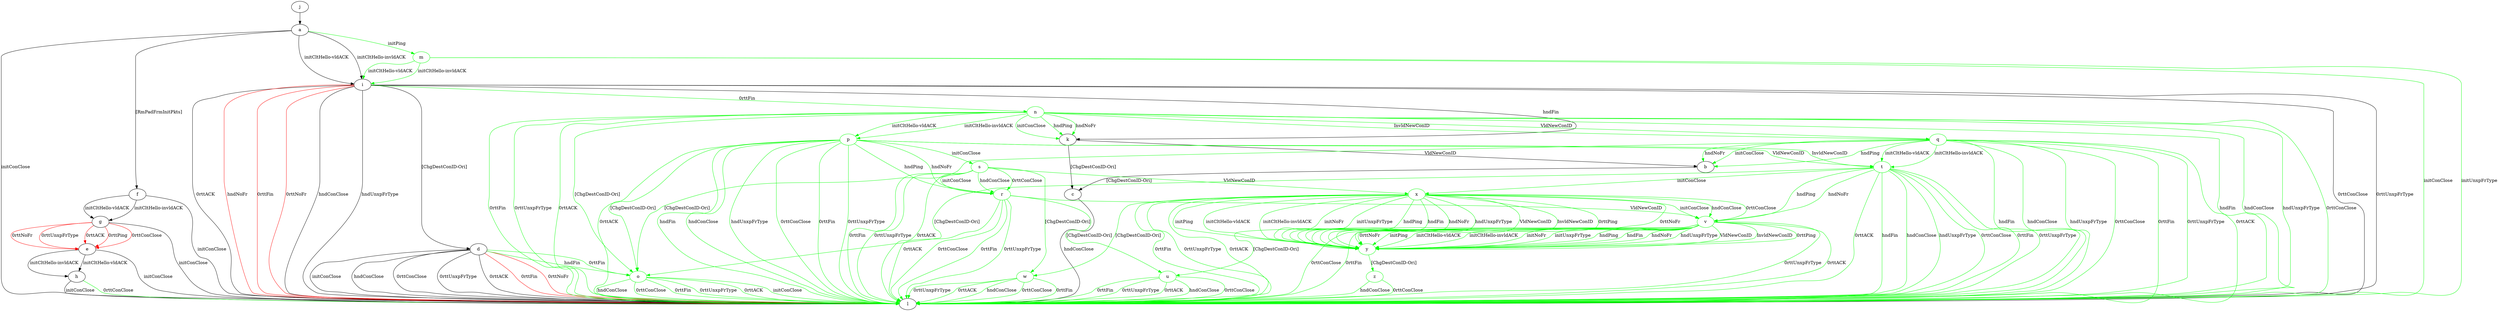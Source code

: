 digraph "" {
	a -> f	[key=0,
		label="[RmPadFrmInitPkts] "];
	a -> i	[key=0,
		label="initCltHello-vldACK "];
	a -> i	[key=1,
		label="initCltHello-invldACK "];
	a -> l	[key=0,
		label="initConClose "];
	m	[color=green];
	a -> m	[key=0,
		color=green,
		label="initPing "];
	b -> c	[key=0,
		label="[ChgDestConID-Ori] "];
	c -> l	[key=0,
		label="hndConClose "];
	d -> l	[key=0,
		label="initConClose "];
	d -> l	[key=1,
		label="hndConClose "];
	d -> l	[key=2,
		label="0rttConClose "];
	d -> l	[key=3,
		label="0rttUnxpFrType "];
	d -> l	[key=4,
		label="0rttACK "];
	d -> l	[key=5,
		color=red,
		label="0rttFin "];
	d -> l	[key=6,
		color=red,
		label="0rttNoFr "];
	o	[color=green];
	d -> o	[key=0,
		color=green,
		label="hndFin "];
	d -> o	[key=1,
		color=green,
		label="0rttFin "];
	e -> h	[key=0,
		label="initCltHello-vldACK "];
	e -> h	[key=1,
		label="initCltHello-invldACK "];
	e -> l	[key=0,
		label="initConClose "];
	f -> g	[key=0,
		label="initCltHello-vldACK "];
	f -> g	[key=1,
		label="initCltHello-invldACK "];
	f -> l	[key=0,
		label="initConClose "];
	g -> e	[key=0,
		color=red,
		label="0rttPing "];
	g -> e	[key=1,
		color=red,
		label="0rttConClose "];
	g -> e	[key=2,
		color=red,
		label="0rttNoFr "];
	g -> e	[key=3,
		color=red,
		label="0rttUnxpFrType "];
	g -> e	[key=4,
		color=red,
		label="0rttACK "];
	g -> l	[key=0,
		label="initConClose "];
	h -> l	[key=0,
		label="initConClose "];
	h -> l	[key=1,
		color=green,
		label="0rttConClose "];
	i -> d	[key=0,
		label="[ChgDestConID-Ori] "];
	i -> k	[key=0,
		label="hndFin "];
	i -> l	[key=0,
		label="hndConClose "];
	i -> l	[key=1,
		label="hndUnxpFrType "];
	i -> l	[key=2,
		label="0rttConClose "];
	i -> l	[key=3,
		label="0rttUnxpFrType "];
	i -> l	[key=4,
		label="0rttACK "];
	i -> l	[key=5,
		color=red,
		label="hndNoFr "];
	i -> l	[key=6,
		color=red,
		label="0rttFin "];
	i -> l	[key=7,
		color=red,
		label="0rttNoFr "];
	n	[color=green];
	i -> n	[key=0,
		color=green,
		label="0rttFin "];
	j -> a	[key=0];
	k -> b	[key=0,
		label="VldNewConID "];
	k -> c	[key=0,
		label="[ChgDestConID-Ori] "];
	m -> i	[key=0,
		color=green,
		label="initCltHello-vldACK "];
	m -> i	[key=1,
		color=green,
		label="initCltHello-invldACK "];
	m -> l	[key=0,
		color=green,
		label="initConClose "];
	m -> l	[key=1,
		color=green,
		label="initUnxpFrType "];
	n -> k	[key=0,
		color=green,
		label="initConClose "];
	n -> k	[key=1,
		color=green,
		label="hndPing "];
	n -> k	[key=2,
		color=green,
		label="hndNoFr "];
	n -> l	[key=0,
		color=green,
		label="hndFin "];
	n -> l	[key=1,
		color=green,
		label="hndConClose "];
	n -> l	[key=2,
		color=green,
		label="hndUnxpFrType "];
	n -> l	[key=3,
		color=green,
		label="0rttConClose "];
	n -> l	[key=4,
		color=green,
		label="0rttFin "];
	n -> l	[key=5,
		color=green,
		label="0rttUnxpFrType "];
	n -> l	[key=6,
		color=green,
		label="0rttACK "];
	n -> o	[key=0,
		color=green,
		label="[ChgDestConID-Ori] "];
	p	[color=green];
	n -> p	[key=0,
		color=green,
		label="initCltHello-vldACK "];
	n -> p	[key=1,
		color=green,
		label="initCltHello-invldACK "];
	q	[color=green];
	n -> q	[key=0,
		color=green,
		label="VldNewConID "];
	n -> q	[key=1,
		color=green,
		label="InvldNewConID "];
	o -> l	[key=0,
		color=green,
		label="initConClose "];
	o -> l	[key=1,
		color=green,
		label="hndConClose "];
	o -> l	[key=2,
		color=green,
		label="0rttConClose "];
	o -> l	[key=3,
		color=green,
		label="0rttFin "];
	o -> l	[key=4,
		color=green,
		label="0rttUnxpFrType "];
	o -> l	[key=5,
		color=green,
		label="0rttACK "];
	p -> l	[key=0,
		color=green,
		label="hndFin "];
	p -> l	[key=1,
		color=green,
		label="hndConClose "];
	p -> l	[key=2,
		color=green,
		label="hndUnxpFrType "];
	p -> l	[key=3,
		color=green,
		label="0rttConClose "];
	p -> l	[key=4,
		color=green,
		label="0rttFin "];
	p -> l	[key=5,
		color=green,
		label="0rttUnxpFrType "];
	p -> l	[key=6,
		color=green,
		label="0rttACK "];
	p -> o	[key=0,
		color=green,
		label="[ChgDestConID-Ori] "];
	r	[color=green];
	p -> r	[key=0,
		color=green,
		label="hndPing "];
	p -> r	[key=1,
		color=green,
		label="hndNoFr "];
	s	[color=green];
	p -> s	[key=0,
		color=green,
		label="initConClose "];
	t	[color=green];
	p -> t	[key=0,
		color=green,
		label="VldNewConID "];
	p -> t	[key=1,
		color=green,
		label="InvldNewConID "];
	q -> b	[key=0,
		color=green,
		label="initConClose "];
	q -> b	[key=1,
		color=green,
		label="hndPing "];
	q -> b	[key=2,
		color=green,
		label="hndNoFr "];
	q -> l	[key=0,
		color=green,
		label="hndFin "];
	q -> l	[key=1,
		color=green,
		label="hndConClose "];
	q -> l	[key=2,
		color=green,
		label="hndUnxpFrType "];
	q -> l	[key=3,
		color=green,
		label="0rttConClose "];
	q -> l	[key=4,
		color=green,
		label="0rttFin "];
	q -> l	[key=5,
		color=green,
		label="0rttUnxpFrType "];
	q -> l	[key=6,
		color=green,
		label="0rttACK "];
	q -> o	[key=0,
		color=green,
		label="[ChgDestConID-Ori] "];
	q -> t	[key=0,
		color=green,
		label="initCltHello-vldACK "];
	q -> t	[key=1,
		color=green,
		label="initCltHello-invldACK "];
	r -> l	[key=0,
		color=green,
		label="0rttConClose "];
	r -> l	[key=1,
		color=green,
		label="0rttFin "];
	r -> l	[key=2,
		color=green,
		label="0rttUnxpFrType "];
	r -> l	[key=3,
		color=green,
		label="0rttACK "];
	u	[color=green];
	r -> u	[key=0,
		color=green,
		label="[ChgDestConID-Ori] "];
	v	[color=green];
	r -> v	[key=0,
		color=green,
		label="VldNewConID "];
	s -> l	[key=0,
		color=green,
		label="0rttFin "];
	s -> l	[key=1,
		color=green,
		label="0rttUnxpFrType "];
	s -> l	[key=2,
		color=green,
		label="0rttACK "];
	s -> r	[key=0,
		color=green,
		label="initConClose "];
	s -> r	[key=1,
		color=green,
		label="hndConClose "];
	s -> r	[key=2,
		color=green,
		label="0rttConClose "];
	w	[color=green];
	s -> w	[key=0,
		color=green,
		label="[ChgDestConID-Ori] "];
	x	[color=green];
	s -> x	[key=0,
		color=green,
		label="VldNewConID "];
	t -> l	[key=0,
		color=green,
		label="hndFin "];
	t -> l	[key=1,
		color=green,
		label="hndConClose "];
	t -> l	[key=2,
		color=green,
		label="hndUnxpFrType "];
	t -> l	[key=3,
		color=green,
		label="0rttConClose "];
	t -> l	[key=4,
		color=green,
		label="0rttFin "];
	t -> l	[key=5,
		color=green,
		label="0rttUnxpFrType "];
	t -> l	[key=6,
		color=green,
		label="0rttACK "];
	t -> o	[key=0,
		color=green,
		label="[ChgDestConID-Ori] "];
	t -> v	[key=0,
		color=green,
		label="hndPing "];
	t -> v	[key=1,
		color=green,
		label="hndNoFr "];
	t -> x	[key=0,
		color=green,
		label="initConClose "];
	u -> l	[key=0,
		color=green,
		label="hndConClose "];
	u -> l	[key=1,
		color=green,
		label="0rttConClose "];
	u -> l	[key=2,
		color=green,
		label="0rttFin "];
	u -> l	[key=3,
		color=green,
		label="0rttUnxpFrType "];
	u -> l	[key=4,
		color=green,
		label="0rttACK "];
	v -> l	[key=0,
		color=green,
		label="0rttConClose "];
	v -> l	[key=1,
		color=green,
		label="0rttFin "];
	v -> l	[key=2,
		color=green,
		label="0rttUnxpFrType "];
	v -> l	[key=3,
		color=green,
		label="0rttACK "];
	v -> u	[key=0,
		color=green,
		label="[ChgDestConID-Ori] "];
	y	[color=green];
	v -> y	[key=0,
		color=green,
		label="initPing "];
	v -> y	[key=1,
		color=green,
		label="initCltHello-vldACK "];
	v -> y	[key=2,
		color=green,
		label="initCltHello-invldACK "];
	v -> y	[key=3,
		color=green,
		label="initNoFr "];
	v -> y	[key=4,
		color=green,
		label="initUnxpFrType "];
	v -> y	[key=5,
		color=green,
		label="hndPing "];
	v -> y	[key=6,
		color=green,
		label="hndFin "];
	v -> y	[key=7,
		color=green,
		label="hndNoFr "];
	v -> y	[key=8,
		color=green,
		label="hndUnxpFrType "];
	v -> y	[key=9,
		color=green,
		label="VldNewConID "];
	v -> y	[key=10,
		color=green,
		label="InvldNewConID "];
	v -> y	[key=11,
		color=green,
		label="0rttPing "];
	v -> y	[key=12,
		color=green,
		label="0rttNoFr "];
	w -> l	[key=0,
		color=green,
		label="hndConClose "];
	w -> l	[key=1,
		color=green,
		label="0rttConClose "];
	w -> l	[key=2,
		color=green,
		label="0rttFin "];
	w -> l	[key=3,
		color=green,
		label="0rttUnxpFrType "];
	w -> l	[key=4,
		color=green,
		label="0rttACK "];
	x -> l	[key=0,
		color=green,
		label="0rttFin "];
	x -> l	[key=1,
		color=green,
		label="0rttUnxpFrType "];
	x -> l	[key=2,
		color=green,
		label="0rttACK "];
	x -> v	[key=0,
		color=green,
		label="initConClose "];
	x -> v	[key=1,
		color=green,
		label="hndConClose "];
	x -> v	[key=2,
		color=green,
		label="0rttConClose "];
	x -> w	[key=0,
		color=green,
		label="[ChgDestConID-Ori] "];
	x -> y	[key=0,
		color=green,
		label="initPing "];
	x -> y	[key=1,
		color=green,
		label="initCltHello-vldACK "];
	x -> y	[key=2,
		color=green,
		label="initCltHello-invldACK "];
	x -> y	[key=3,
		color=green,
		label="initNoFr "];
	x -> y	[key=4,
		color=green,
		label="initUnxpFrType "];
	x -> y	[key=5,
		color=green,
		label="hndPing "];
	x -> y	[key=6,
		color=green,
		label="hndFin "];
	x -> y	[key=7,
		color=green,
		label="hndNoFr "];
	x -> y	[key=8,
		color=green,
		label="hndUnxpFrType "];
	x -> y	[key=9,
		color=green,
		label="VldNewConID "];
	x -> y	[key=10,
		color=green,
		label="InvldNewConID "];
	x -> y	[key=11,
		color=green,
		label="0rttPing "];
	x -> y	[key=12,
		color=green,
		label="0rttNoFr "];
	z	[color=green];
	y -> z	[key=0,
		color=green,
		label="[ChgDestConID-Ori] "];
	z -> l	[key=0,
		color=green,
		label="hndConClose "];
	z -> l	[key=1,
		color=green,
		label="0rttConClose "];
}
